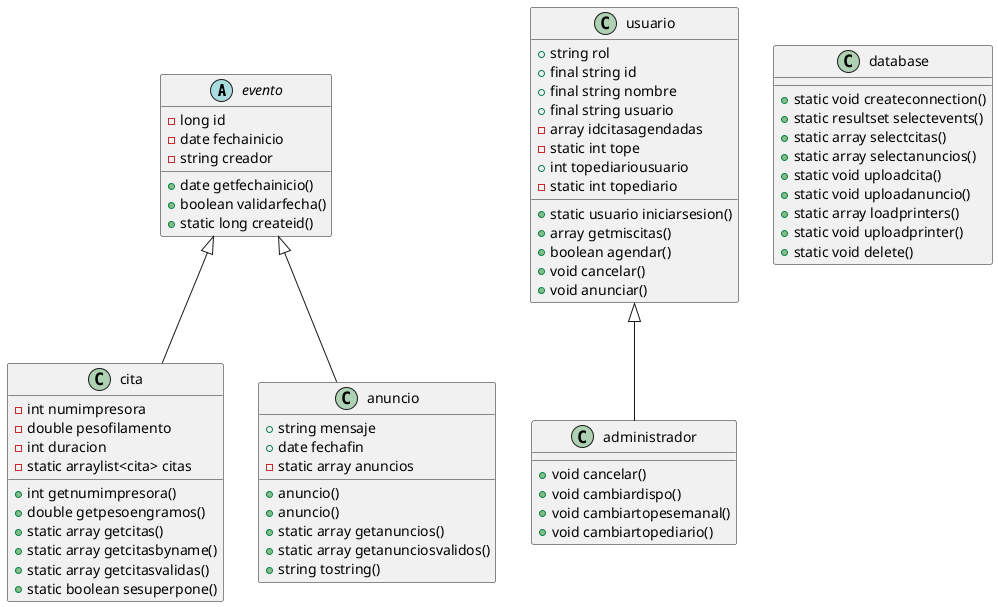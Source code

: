 @startuml
' base abstract class
abstract class evento {
    - long id
    - date fechainicio
    - string creador
    + date getfechainicio()
    + boolean validarfecha()
    + static long createid()
}

class cita {
    - int numimpresora
    - double pesofilamento
    - int duracion
    - static arraylist<cita> citas
    + int getnumimpresora()
    + double getpesoengramos()
    + static array getcitas()
    + static array getcitasbyname()
    + static array getcitasvalidas()
    + static boolean sesuperpone()
}
class anuncio {
    +string mensaje
    +date fechafin
    -static array anuncios
    +anuncio()
    +anuncio()
    +static array getanuncios()
    +static array getanunciosvalidos()
    +string tostring()
}


class usuario {
    + string rol
    + final string id
    + final string nombre
    + final string usuario
    - array idcitasagendadas
    - static int tope
    + int topediariousuario
    - static int topediario
    + static usuario iniciarsesion()
    + array getmiscitas()
    + boolean agendar()
    + void cancelar()
    + void anunciar()
}

class administrador {
    + void cancelar()
    + void cambiardispo()
    + void cambiartopesemanal()
    + void cambiartopediario()
}

class database {
    + static void createconnection()
    + static resultset selectevents()
    + static array selectcitas()
    + static array selectanuncios()
    + static void uploadcita()
    + static void uploadanuncio()
    + static array loadprinters()
    + static void uploadprinter()
    + static void delete()
}

' relationships
evento <|-- cita
evento <|-- anuncio
usuario <|-- administrador
@enduml
